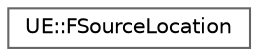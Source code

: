 digraph "Graphical Class Hierarchy"
{
 // INTERACTIVE_SVG=YES
 // LATEX_PDF_SIZE
  bgcolor="transparent";
  edge [fontname=Helvetica,fontsize=10,labelfontname=Helvetica,labelfontsize=10];
  node [fontname=Helvetica,fontsize=10,shape=box,height=0.2,width=0.4];
  rankdir="LR";
  Node0 [id="Node000000",label="UE::FSourceLocation",height=0.2,width=0.4,color="grey40", fillcolor="white", style="filled",URL="$d2/d48/classUE_1_1FSourceLocation.html",tooltip=" "];
}
